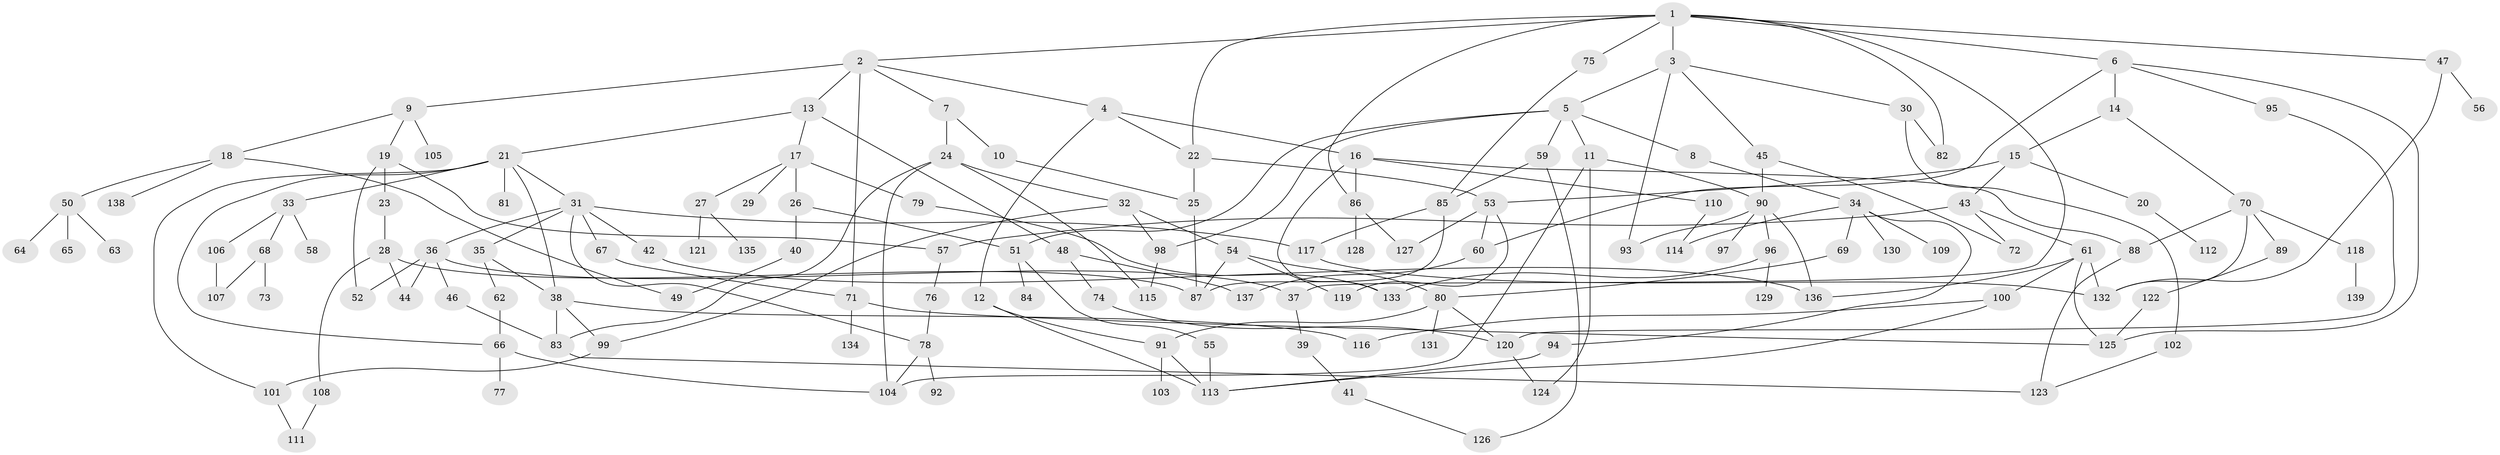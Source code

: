 // Generated by graph-tools (version 1.1) at 2025/42/03/09/25 04:42:45]
// undirected, 139 vertices, 201 edges
graph export_dot {
graph [start="1"]
  node [color=gray90,style=filled];
  1;
  2;
  3;
  4;
  5;
  6;
  7;
  8;
  9;
  10;
  11;
  12;
  13;
  14;
  15;
  16;
  17;
  18;
  19;
  20;
  21;
  22;
  23;
  24;
  25;
  26;
  27;
  28;
  29;
  30;
  31;
  32;
  33;
  34;
  35;
  36;
  37;
  38;
  39;
  40;
  41;
  42;
  43;
  44;
  45;
  46;
  47;
  48;
  49;
  50;
  51;
  52;
  53;
  54;
  55;
  56;
  57;
  58;
  59;
  60;
  61;
  62;
  63;
  64;
  65;
  66;
  67;
  68;
  69;
  70;
  71;
  72;
  73;
  74;
  75;
  76;
  77;
  78;
  79;
  80;
  81;
  82;
  83;
  84;
  85;
  86;
  87;
  88;
  89;
  90;
  91;
  92;
  93;
  94;
  95;
  96;
  97;
  98;
  99;
  100;
  101;
  102;
  103;
  104;
  105;
  106;
  107;
  108;
  109;
  110;
  111;
  112;
  113;
  114;
  115;
  116;
  117;
  118;
  119;
  120;
  121;
  122;
  123;
  124;
  125;
  126;
  127;
  128;
  129;
  130;
  131;
  132;
  133;
  134;
  135;
  136;
  137;
  138;
  139;
  1 -- 2;
  1 -- 3;
  1 -- 6;
  1 -- 37;
  1 -- 47;
  1 -- 75;
  1 -- 82;
  1 -- 22;
  1 -- 86;
  2 -- 4;
  2 -- 7;
  2 -- 9;
  2 -- 13;
  2 -- 71;
  3 -- 5;
  3 -- 30;
  3 -- 45;
  3 -- 93;
  4 -- 12;
  4 -- 16;
  4 -- 22;
  5 -- 8;
  5 -- 11;
  5 -- 59;
  5 -- 98;
  5 -- 51;
  6 -- 14;
  6 -- 60;
  6 -- 95;
  6 -- 125;
  7 -- 10;
  7 -- 24;
  8 -- 34;
  9 -- 18;
  9 -- 19;
  9 -- 105;
  10 -- 25;
  11 -- 90;
  11 -- 104;
  11 -- 124;
  12 -- 113;
  12 -- 91;
  13 -- 17;
  13 -- 21;
  13 -- 48;
  14 -- 15;
  14 -- 70;
  15 -- 20;
  15 -- 43;
  15 -- 53;
  16 -- 86;
  16 -- 88;
  16 -- 110;
  16 -- 133;
  17 -- 26;
  17 -- 27;
  17 -- 29;
  17 -- 79;
  18 -- 50;
  18 -- 138;
  18 -- 49;
  19 -- 23;
  19 -- 52;
  19 -- 57;
  20 -- 112;
  21 -- 31;
  21 -- 33;
  21 -- 66;
  21 -- 81;
  21 -- 101;
  21 -- 38;
  22 -- 25;
  22 -- 53;
  23 -- 28;
  24 -- 32;
  24 -- 104;
  24 -- 115;
  24 -- 83;
  25 -- 87;
  26 -- 40;
  26 -- 51;
  27 -- 121;
  27 -- 135;
  28 -- 44;
  28 -- 87;
  28 -- 108;
  30 -- 102;
  30 -- 82;
  31 -- 35;
  31 -- 36;
  31 -- 42;
  31 -- 67;
  31 -- 117;
  31 -- 78;
  32 -- 54;
  32 -- 98;
  32 -- 99;
  33 -- 58;
  33 -- 68;
  33 -- 106;
  34 -- 69;
  34 -- 94;
  34 -- 109;
  34 -- 130;
  34 -- 114;
  35 -- 38;
  35 -- 62;
  36 -- 46;
  36 -- 52;
  36 -- 44;
  36 -- 37;
  37 -- 39;
  38 -- 83;
  38 -- 99;
  38 -- 116;
  39 -- 41;
  40 -- 49;
  41 -- 126;
  42 -- 136;
  43 -- 57;
  43 -- 61;
  43 -- 72;
  45 -- 72;
  45 -- 90;
  46 -- 83;
  47 -- 56;
  47 -- 132;
  48 -- 74;
  48 -- 137;
  50 -- 63;
  50 -- 64;
  50 -- 65;
  51 -- 55;
  51 -- 84;
  53 -- 119;
  53 -- 60;
  53 -- 127;
  54 -- 87;
  54 -- 80;
  54 -- 119;
  55 -- 113;
  57 -- 76;
  59 -- 126;
  59 -- 85;
  60 -- 137;
  61 -- 100;
  61 -- 125;
  61 -- 136;
  61 -- 132;
  62 -- 66;
  66 -- 77;
  66 -- 104;
  67 -- 71;
  68 -- 73;
  68 -- 107;
  69 -- 80;
  70 -- 89;
  70 -- 118;
  70 -- 132;
  70 -- 88;
  71 -- 134;
  71 -- 125;
  74 -- 120;
  75 -- 85;
  76 -- 78;
  78 -- 92;
  78 -- 104;
  79 -- 133;
  80 -- 91;
  80 -- 120;
  80 -- 131;
  83 -- 123;
  85 -- 117;
  85 -- 87;
  86 -- 127;
  86 -- 128;
  88 -- 123;
  89 -- 122;
  90 -- 96;
  90 -- 97;
  90 -- 136;
  90 -- 93;
  91 -- 103;
  91 -- 113;
  94 -- 113;
  95 -- 120;
  96 -- 129;
  96 -- 133;
  98 -- 115;
  99 -- 101;
  100 -- 116;
  100 -- 113;
  101 -- 111;
  102 -- 123;
  106 -- 107;
  108 -- 111;
  110 -- 114;
  117 -- 132;
  118 -- 139;
  120 -- 124;
  122 -- 125;
}
